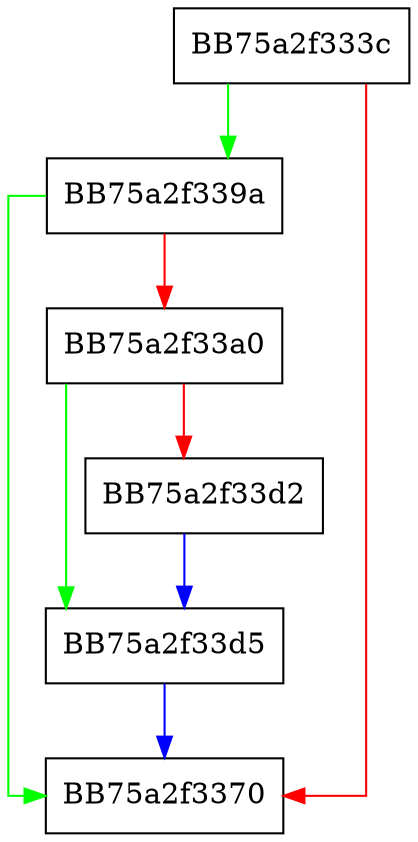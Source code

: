 digraph _Getcat {
  node [shape="box"];
  graph [splines=ortho];
  BB75a2f333c -> BB75a2f339a [color="green"];
  BB75a2f333c -> BB75a2f3370 [color="red"];
  BB75a2f339a -> BB75a2f3370 [color="green"];
  BB75a2f339a -> BB75a2f33a0 [color="red"];
  BB75a2f33a0 -> BB75a2f33d5 [color="green"];
  BB75a2f33a0 -> BB75a2f33d2 [color="red"];
  BB75a2f33d2 -> BB75a2f33d5 [color="blue"];
  BB75a2f33d5 -> BB75a2f3370 [color="blue"];
}